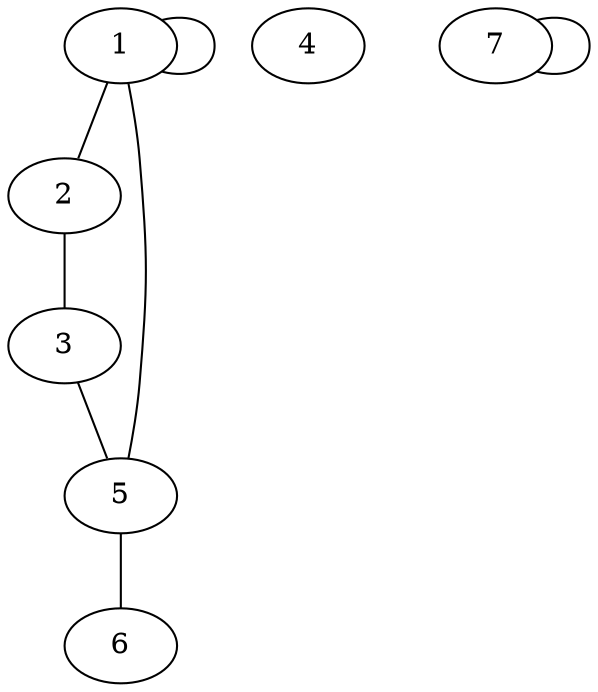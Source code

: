graph{
1 -- 1;
1 -- 2;
1 -- 5;
2 -- 3;
3 -- 5;
4 -- 4 [ style = invis ];
5 -- 6;
6 -- 6 [ style = invis ];
7 -- 7;
}
